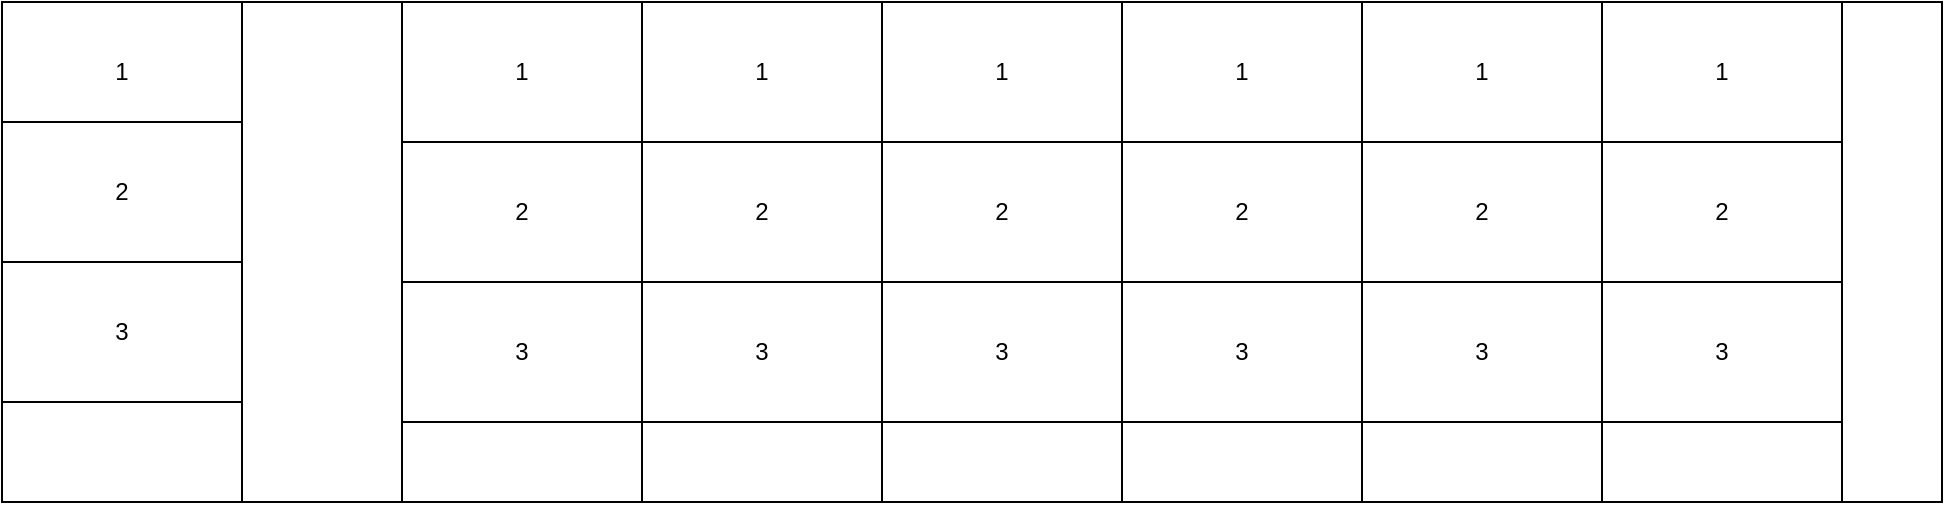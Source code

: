 <mxfile>
    <diagram id="zc93NYlXK-UZbacqWOf9" name="Page-1">
        <mxGraphModel dx="1051" dy="354" grid="1" gridSize="10" guides="1" tooltips="1" connect="1" arrows="1" fold="1" page="1" pageScale="1" pageWidth="1100" pageHeight="850" math="0" shadow="0">
            <root>
                <mxCell id="0"/>
                <mxCell id="1" parent="0"/>
                <mxCell id="2" value="" style="rounded=0;whiteSpace=wrap;html=1;" vertex="1" parent="1">
                    <mxGeometry x="10" y="10" width="970" height="250" as="geometry"/>
                </mxCell>
                <mxCell id="6" value="" style="rounded=0;whiteSpace=wrap;html=1;" vertex="1" parent="1">
                    <mxGeometry x="10" y="10" width="120" height="250" as="geometry"/>
                </mxCell>
                <mxCell id="7" value="" style="rounded=0;whiteSpace=wrap;html=1;" vertex="1" parent="1">
                    <mxGeometry x="330" y="10" width="120" height="250" as="geometry"/>
                </mxCell>
                <mxCell id="8" value="" style="rounded=0;whiteSpace=wrap;html=1;" vertex="1" parent="1">
                    <mxGeometry x="450" y="10" width="120" height="250" as="geometry"/>
                </mxCell>
                <mxCell id="9" value="" style="rounded=0;whiteSpace=wrap;html=1;" vertex="1" parent="1">
                    <mxGeometry x="570" y="10" width="120" height="250" as="geometry"/>
                </mxCell>
                <mxCell id="10" value="" style="rounded=0;whiteSpace=wrap;html=1;" vertex="1" parent="1">
                    <mxGeometry x="690" y="10" width="120" height="250" as="geometry"/>
                </mxCell>
                <mxCell id="11" value="" style="rounded=0;whiteSpace=wrap;html=1;" vertex="1" parent="1">
                    <mxGeometry x="810" y="10" width="120" height="250" as="geometry"/>
                </mxCell>
                <mxCell id="12" value="" style="rounded=0;whiteSpace=wrap;html=1;" vertex="1" parent="1">
                    <mxGeometry x="210" y="10" width="120" height="250" as="geometry"/>
                </mxCell>
                <mxCell id="13" value="1" style="rounded=0;whiteSpace=wrap;html=1;" vertex="1" parent="1">
                    <mxGeometry x="10" y="10" width="120" height="70" as="geometry"/>
                </mxCell>
                <mxCell id="14" value="2" style="rounded=0;whiteSpace=wrap;html=1;" vertex="1" parent="1">
                    <mxGeometry x="10" y="70" width="120" height="70" as="geometry"/>
                </mxCell>
                <mxCell id="15" value="3" style="rounded=0;whiteSpace=wrap;html=1;" vertex="1" parent="1">
                    <mxGeometry x="10" y="140" width="120" height="70" as="geometry"/>
                </mxCell>
                <mxCell id="18" value="3" style="rounded=0;whiteSpace=wrap;html=1;" vertex="1" parent="1">
                    <mxGeometry x="210" y="150" width="120" height="70" as="geometry"/>
                </mxCell>
                <mxCell id="19" value="2" style="rounded=0;whiteSpace=wrap;html=1;" vertex="1" parent="1">
                    <mxGeometry x="210" y="80" width="120" height="70" as="geometry"/>
                </mxCell>
                <mxCell id="20" value="3" style="rounded=0;whiteSpace=wrap;html=1;" vertex="1" parent="1">
                    <mxGeometry x="330" y="150" width="120" height="70" as="geometry"/>
                </mxCell>
                <mxCell id="21" value="3" style="rounded=0;whiteSpace=wrap;html=1;" vertex="1" parent="1">
                    <mxGeometry x="450" y="150" width="120" height="70" as="geometry"/>
                </mxCell>
                <mxCell id="22" value="3" style="rounded=0;whiteSpace=wrap;html=1;" vertex="1" parent="1">
                    <mxGeometry x="570" y="150" width="120" height="70" as="geometry"/>
                </mxCell>
                <mxCell id="23" value="2" style="rounded=0;whiteSpace=wrap;html=1;" vertex="1" parent="1">
                    <mxGeometry x="330" y="80" width="120" height="70" as="geometry"/>
                </mxCell>
                <mxCell id="24" value="2" style="rounded=0;whiteSpace=wrap;html=1;" vertex="1" parent="1">
                    <mxGeometry x="450" y="80" width="120" height="70" as="geometry"/>
                </mxCell>
                <mxCell id="25" value="2" style="rounded=0;whiteSpace=wrap;html=1;" vertex="1" parent="1">
                    <mxGeometry x="570" y="80" width="120" height="70" as="geometry"/>
                </mxCell>
                <mxCell id="26" value="1" style="rounded=0;whiteSpace=wrap;html=1;" vertex="1" parent="1">
                    <mxGeometry x="210" y="10" width="120" height="70" as="geometry"/>
                </mxCell>
                <mxCell id="27" value="1" style="rounded=0;whiteSpace=wrap;html=1;" vertex="1" parent="1">
                    <mxGeometry x="330" y="10" width="120" height="70" as="geometry"/>
                </mxCell>
                <mxCell id="28" value="1" style="rounded=0;whiteSpace=wrap;html=1;" vertex="1" parent="1">
                    <mxGeometry x="450" y="10" width="120" height="70" as="geometry"/>
                </mxCell>
                <mxCell id="29" value="1" style="rounded=0;whiteSpace=wrap;html=1;" vertex="1" parent="1">
                    <mxGeometry x="570" y="10" width="120" height="70" as="geometry"/>
                </mxCell>
                <mxCell id="30" value="3" style="rounded=0;whiteSpace=wrap;html=1;" vertex="1" parent="1">
                    <mxGeometry x="690" y="150" width="120" height="70" as="geometry"/>
                </mxCell>
                <mxCell id="31" value="2" style="rounded=0;whiteSpace=wrap;html=1;" vertex="1" parent="1">
                    <mxGeometry x="690" y="80" width="120" height="70" as="geometry"/>
                </mxCell>
                <mxCell id="32" value="1" style="rounded=0;whiteSpace=wrap;html=1;" vertex="1" parent="1">
                    <mxGeometry x="690" y="10" width="120" height="70" as="geometry"/>
                </mxCell>
                <mxCell id="33" value="3" style="rounded=0;whiteSpace=wrap;html=1;" vertex="1" parent="1">
                    <mxGeometry x="810" y="150" width="120" height="70" as="geometry"/>
                </mxCell>
                <mxCell id="34" value="2" style="rounded=0;whiteSpace=wrap;html=1;" vertex="1" parent="1">
                    <mxGeometry x="810" y="80" width="120" height="70" as="geometry"/>
                </mxCell>
                <mxCell id="35" value="1" style="rounded=0;whiteSpace=wrap;html=1;" vertex="1" parent="1">
                    <mxGeometry x="810" y="10" width="120" height="70" as="geometry"/>
                </mxCell>
            </root>
        </mxGraphModel>
    </diagram>
</mxfile>